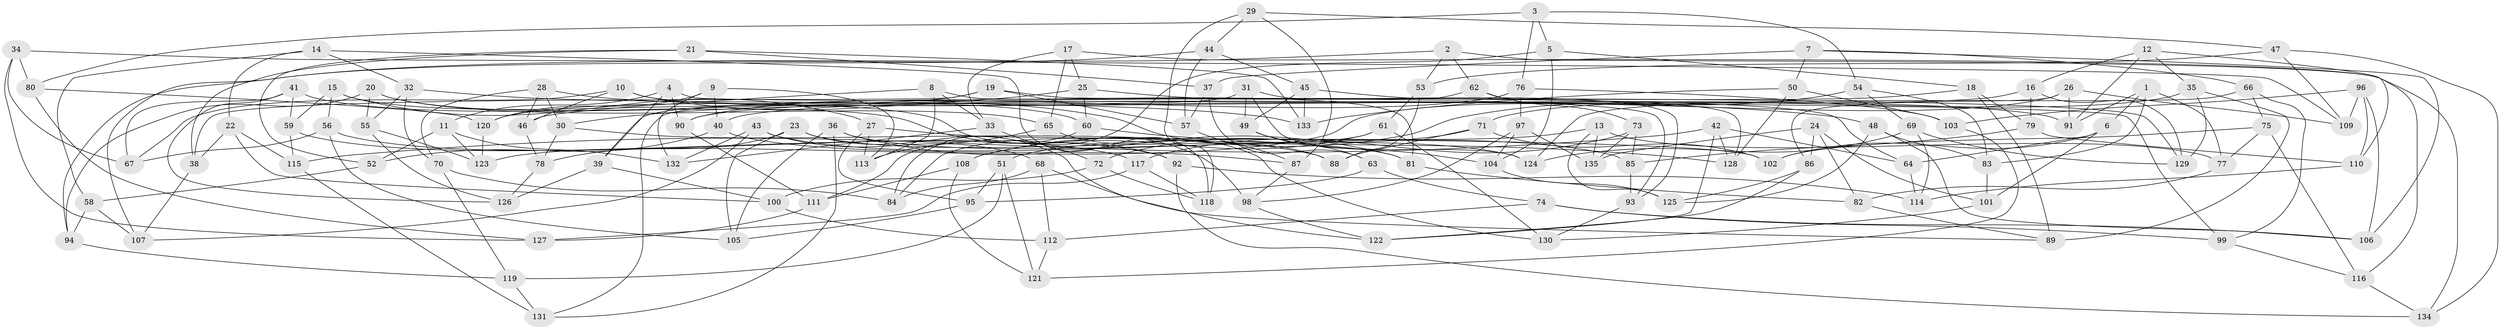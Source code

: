 // Generated by graph-tools (version 1.1) at 2025/02/03/09/25 03:02:55]
// undirected, 135 vertices, 270 edges
graph export_dot {
graph [start="1"]
  node [color=gray90,style=filled];
  1;
  2;
  3;
  4;
  5;
  6;
  7;
  8;
  9;
  10;
  11;
  12;
  13;
  14;
  15;
  16;
  17;
  18;
  19;
  20;
  21;
  22;
  23;
  24;
  25;
  26;
  27;
  28;
  29;
  30;
  31;
  32;
  33;
  34;
  35;
  36;
  37;
  38;
  39;
  40;
  41;
  42;
  43;
  44;
  45;
  46;
  47;
  48;
  49;
  50;
  51;
  52;
  53;
  54;
  55;
  56;
  57;
  58;
  59;
  60;
  61;
  62;
  63;
  64;
  65;
  66;
  67;
  68;
  69;
  70;
  71;
  72;
  73;
  74;
  75;
  76;
  77;
  78;
  79;
  80;
  81;
  82;
  83;
  84;
  85;
  86;
  87;
  88;
  89;
  90;
  91;
  92;
  93;
  94;
  95;
  96;
  97;
  98;
  99;
  100;
  101;
  102;
  103;
  104;
  105;
  106;
  107;
  108;
  109;
  110;
  111;
  112;
  113;
  114;
  115;
  116;
  117;
  118;
  119;
  120;
  121;
  122;
  123;
  124;
  125;
  126;
  127;
  128;
  129;
  130;
  131;
  132;
  133;
  134;
  135;
  1 -- 91;
  1 -- 77;
  1 -- 6;
  1 -- 83;
  2 -- 94;
  2 -- 62;
  2 -- 53;
  2 -- 116;
  3 -- 80;
  3 -- 76;
  3 -- 5;
  3 -- 54;
  4 -- 39;
  4 -- 90;
  4 -- 11;
  4 -- 99;
  5 -- 104;
  5 -- 18;
  5 -- 84;
  6 -- 64;
  6 -- 101;
  6 -- 102;
  7 -- 66;
  7 -- 106;
  7 -- 37;
  7 -- 50;
  8 -- 33;
  8 -- 81;
  8 -- 46;
  8 -- 113;
  9 -- 120;
  9 -- 40;
  9 -- 132;
  9 -- 113;
  10 -- 88;
  10 -- 46;
  10 -- 91;
  10 -- 67;
  11 -- 52;
  11 -- 123;
  11 -- 132;
  12 -- 91;
  12 -- 35;
  12 -- 16;
  12 -- 110;
  13 -- 125;
  13 -- 51;
  13 -- 135;
  13 -- 77;
  14 -- 22;
  14 -- 118;
  14 -- 58;
  14 -- 32;
  15 -- 98;
  15 -- 59;
  15 -- 27;
  15 -- 56;
  16 -- 40;
  16 -- 129;
  16 -- 79;
  17 -- 134;
  17 -- 65;
  17 -- 33;
  17 -- 25;
  18 -- 90;
  18 -- 89;
  18 -- 79;
  19 -- 57;
  19 -- 38;
  19 -- 120;
  19 -- 93;
  20 -- 55;
  20 -- 94;
  20 -- 65;
  20 -- 60;
  21 -- 38;
  21 -- 52;
  21 -- 133;
  21 -- 37;
  22 -- 115;
  22 -- 100;
  22 -- 38;
  23 -- 105;
  23 -- 122;
  23 -- 78;
  23 -- 81;
  24 -- 135;
  24 -- 101;
  24 -- 86;
  24 -- 82;
  25 -- 60;
  25 -- 30;
  25 -- 129;
  26 -- 86;
  26 -- 91;
  26 -- 123;
  26 -- 109;
  27 -- 102;
  27 -- 113;
  27 -- 95;
  28 -- 48;
  28 -- 46;
  28 -- 70;
  28 -- 30;
  29 -- 44;
  29 -- 47;
  29 -- 118;
  29 -- 87;
  30 -- 78;
  30 -- 88;
  31 -- 93;
  31 -- 124;
  31 -- 39;
  31 -- 49;
  32 -- 55;
  32 -- 133;
  32 -- 70;
  33 -- 132;
  33 -- 72;
  34 -- 127;
  34 -- 80;
  34 -- 67;
  34 -- 109;
  35 -- 129;
  35 -- 89;
  35 -- 71;
  36 -- 81;
  36 -- 105;
  36 -- 131;
  36 -- 124;
  37 -- 57;
  37 -- 63;
  38 -- 107;
  39 -- 126;
  39 -- 100;
  40 -- 87;
  40 -- 52;
  41 -- 126;
  41 -- 59;
  41 -- 67;
  41 -- 92;
  42 -- 128;
  42 -- 64;
  42 -- 122;
  42 -- 115;
  43 -- 68;
  43 -- 85;
  43 -- 107;
  43 -- 132;
  44 -- 57;
  44 -- 107;
  44 -- 45;
  45 -- 64;
  45 -- 133;
  45 -- 49;
  46 -- 78;
  47 -- 109;
  47 -- 134;
  47 -- 53;
  48 -- 83;
  48 -- 125;
  48 -- 106;
  49 -- 104;
  49 -- 63;
  50 -- 133;
  50 -- 128;
  50 -- 103;
  51 -- 121;
  51 -- 119;
  51 -- 95;
  52 -- 58;
  53 -- 88;
  53 -- 61;
  54 -- 108;
  54 -- 69;
  54 -- 83;
  55 -- 123;
  55 -- 126;
  56 -- 105;
  56 -- 92;
  56 -- 67;
  57 -- 87;
  58 -- 94;
  58 -- 107;
  59 -- 117;
  59 -- 115;
  60 -- 128;
  60 -- 111;
  61 -- 84;
  61 -- 108;
  61 -- 130;
  62 -- 131;
  62 -- 128;
  62 -- 73;
  63 -- 74;
  63 -- 95;
  64 -- 114;
  65 -- 130;
  65 -- 113;
  66 -- 75;
  66 -- 124;
  66 -- 99;
  68 -- 84;
  68 -- 112;
  68 -- 89;
  69 -- 114;
  69 -- 129;
  69 -- 124;
  70 -- 84;
  70 -- 119;
  71 -- 102;
  71 -- 88;
  71 -- 72;
  72 -- 118;
  72 -- 100;
  73 -- 117;
  73 -- 85;
  73 -- 135;
  74 -- 106;
  74 -- 99;
  74 -- 112;
  75 -- 116;
  75 -- 77;
  75 -- 102;
  76 -- 97;
  76 -- 103;
  76 -- 90;
  77 -- 82;
  78 -- 126;
  79 -- 85;
  79 -- 110;
  80 -- 120;
  80 -- 127;
  81 -- 82;
  82 -- 89;
  83 -- 101;
  85 -- 93;
  86 -- 122;
  86 -- 125;
  87 -- 98;
  90 -- 111;
  92 -- 134;
  92 -- 114;
  93 -- 130;
  94 -- 119;
  95 -- 105;
  96 -- 109;
  96 -- 110;
  96 -- 103;
  96 -- 106;
  97 -- 104;
  97 -- 135;
  97 -- 98;
  98 -- 122;
  99 -- 116;
  100 -- 112;
  101 -- 130;
  103 -- 121;
  104 -- 125;
  108 -- 111;
  108 -- 121;
  110 -- 114;
  111 -- 127;
  112 -- 121;
  115 -- 131;
  116 -- 134;
  117 -- 118;
  117 -- 127;
  119 -- 131;
  120 -- 123;
}

